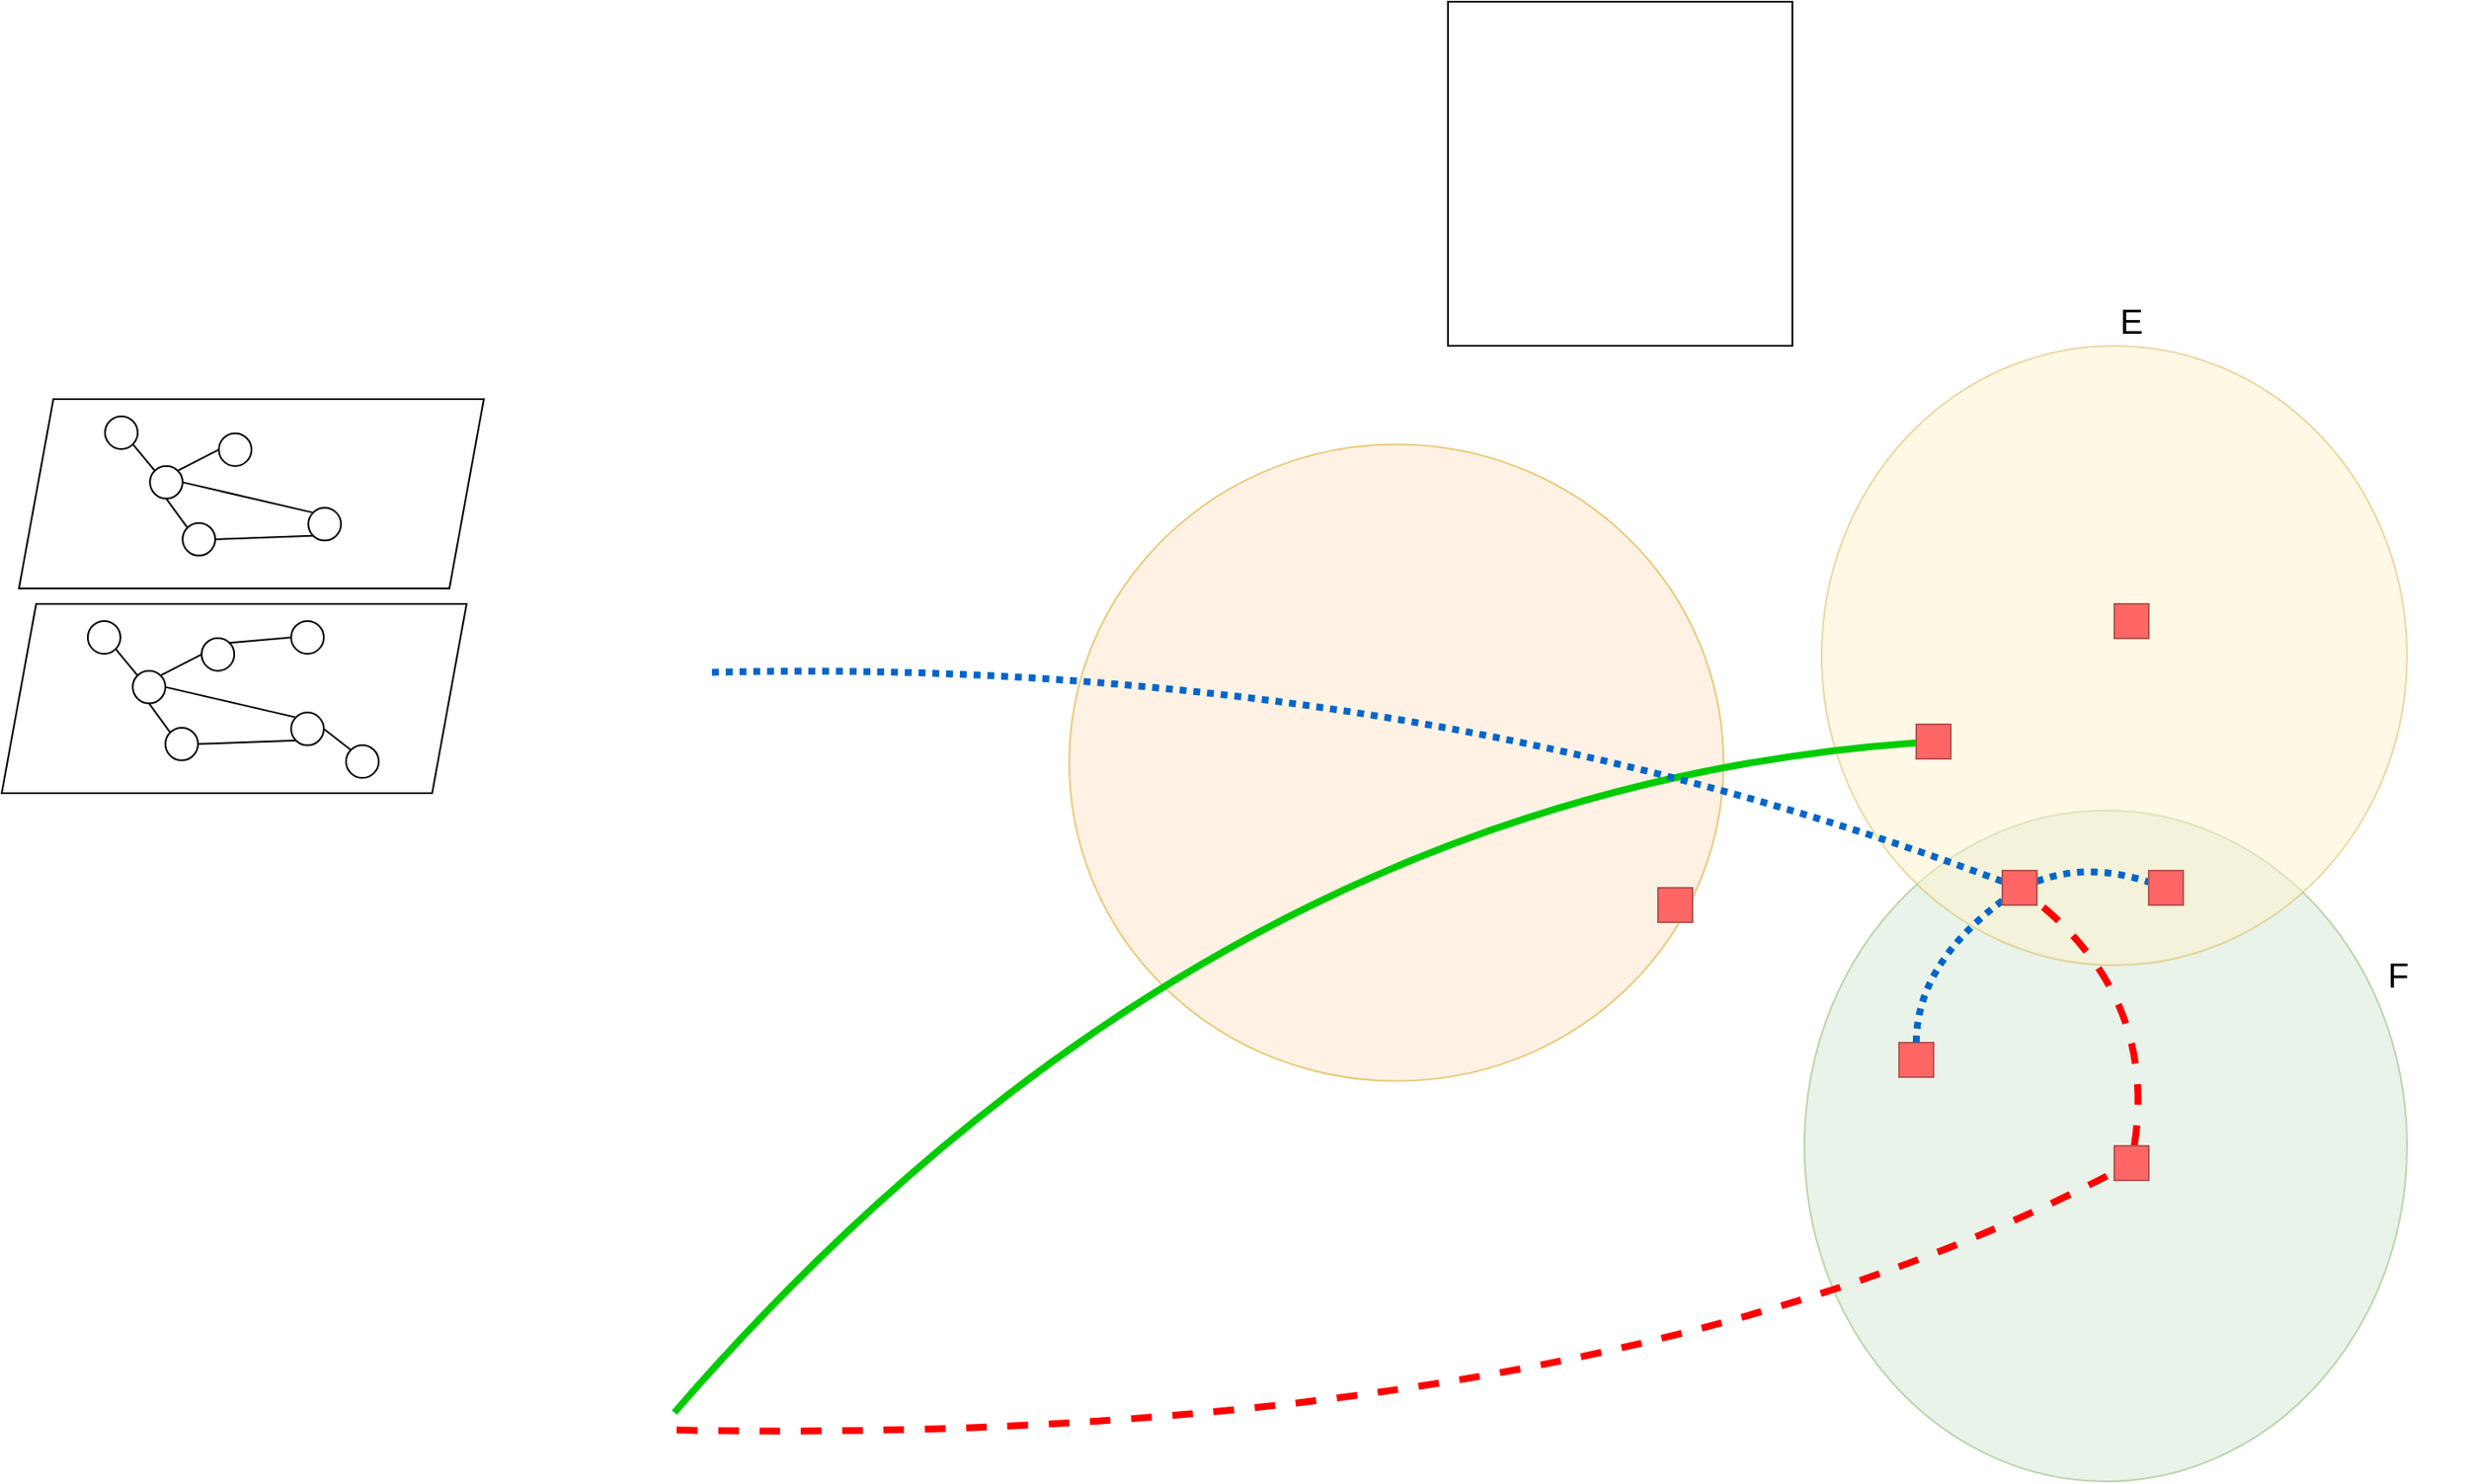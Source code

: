 <mxfile version="22.1.11" type="github">
  <diagram name="Page-1" id="5987fedf-629e-85c4-6858-42fee31821dd">
    <mxGraphModel dx="1195" dy="630" grid="1" gridSize="10" guides="1" tooltips="1" connect="1" arrows="1" fold="1" page="1" pageScale="1.5" pageWidth="1169" pageHeight="826" background="none" math="0" shadow="0">
      <root>
        <mxCell id="0" style=";html=1;" />
        <mxCell id="1" style=";html=1;" parent="0" />
        <mxCell id="2a5a01dd2e413fbf-7" value="" style="ellipse;whiteSpace=wrap;html=1;rounded=0;shadow=0;strokeWidth=1;fillColor=#d5e8d4;fontSize=24;align=right;strokeColor=#82b366;opacity=50;" parent="1" vertex="1">
          <mxGeometry x="1217" y="539" width="350" height="390" as="geometry" />
        </mxCell>
        <mxCell id="2a5a01dd2e413fbf-8" value="" style="ellipse;whiteSpace=wrap;html=1;rounded=0;shadow=0;strokeWidth=1;fillColor=#ffe6cc;fontSize=24;align=right;strokeColor=#d79b00;opacity=50;" parent="1" vertex="1">
          <mxGeometry x="790" y="326.29" width="380" height="370" as="geometry" />
        </mxCell>
        <mxCell id="2a5a01dd2e413fbf-9" value="" style="ellipse;whiteSpace=wrap;html=1;rounded=0;shadow=0;strokeWidth=1;fillColor=#fff2cc;fontSize=24;align=right;strokeColor=#d6b656;opacity=50;" parent="1" vertex="1">
          <mxGeometry x="1227" y="269" width="340" height="360" as="geometry" />
        </mxCell>
        <mxCell id="2a5a01dd2e413fbf-35" style="edgeStyle=none;curved=1;html=1;endArrow=none;endFill=0;fontSize=24;strokeWidth=4;strokeColor=#00CC00;" parent="1" target="2a5a01dd2e413fbf-25" edge="1">
          <mxGeometry relative="1" as="geometry">
            <Array as="points">
              <mxPoint x="872" y="529" />
            </Array>
            <mxPoint x="560.649" y="889" as="sourcePoint" />
          </mxGeometry>
        </mxCell>
        <mxCell id="2a5a01dd2e413fbf-36" style="edgeStyle=none;curved=1;html=1;endArrow=none;endFill=0;strokeColor=#FF0000;strokeWidth=4;fontSize=24;dashed=1;" parent="1" target="2a5a01dd2e413fbf-21" edge="1">
          <mxGeometry relative="1" as="geometry">
            <mxPoint x="1572" y="829" as="targetPoint" />
            <Array as="points">
              <mxPoint x="1092" y="909" />
            </Array>
            <mxPoint x="562" y="899.185" as="sourcePoint" />
          </mxGeometry>
        </mxCell>
        <mxCell id="2a5a01dd2e413fbf-37" style="edgeStyle=none;curved=1;html=1;endArrow=none;endFill=0;strokeColor=#FF0000;strokeWidth=4;fontSize=24;dashed=1;" parent="1" source="2a5a01dd2e413fbf-21" target="2a5a01dd2e413fbf-23" edge="1">
          <mxGeometry relative="1" as="geometry">
            <Array as="points">
              <mxPoint x="1422" y="649" />
            </Array>
          </mxGeometry>
        </mxCell>
        <mxCell id="2a5a01dd2e413fbf-21" value="" style="whiteSpace=wrap;html=1;rounded=0;shadow=0;strokeWidth=1;fillColor=#FF6666;fontSize=24;align=right;strokeColor=#b85450;" parent="1" vertex="1">
          <mxGeometry x="1397" y="734" width="20" height="20" as="geometry" />
        </mxCell>
        <mxCell id="2a5a01dd2e413fbf-22" value="" style="whiteSpace=wrap;html=1;rounded=0;shadow=0;strokeWidth=1;fillColor=#FF6666;fontSize=24;align=right;strokeColor=#b85450;" parent="1" vertex="1">
          <mxGeometry x="1272" y="674" width="20" height="20" as="geometry" />
        </mxCell>
        <mxCell id="2a5a01dd2e413fbf-40" style="edgeStyle=none;curved=1;html=1;entryX=0.5;entryY=0;endArrow=none;endFill=0;strokeColor=#0066CC;strokeWidth=4;fontSize=24;dashed=1;dashPattern=1 1;" parent="1" source="2a5a01dd2e413fbf-23" target="2a5a01dd2e413fbf-22" edge="1">
          <mxGeometry relative="1" as="geometry">
            <Array as="points">
              <mxPoint x="1282" y="629" />
            </Array>
          </mxGeometry>
        </mxCell>
        <mxCell id="2a5a01dd2e413fbf-41" style="edgeStyle=none;curved=1;html=1;endArrow=none;endFill=0;strokeColor=#0066CC;strokeWidth=4;fontSize=24;dashed=1;dashPattern=1 1;" parent="1" source="2a5a01dd2e413fbf-23" target="2a5a01dd2e413fbf-24" edge="1">
          <mxGeometry relative="1" as="geometry">
            <Array as="points">
              <mxPoint x="1382" y="569" />
            </Array>
          </mxGeometry>
        </mxCell>
        <mxCell id="2a5a01dd2e413fbf-42" style="edgeStyle=none;curved=1;html=1;endArrow=none;endFill=0;strokeColor=#0066CC;strokeWidth=4;fontSize=24;dashed=1;dashPattern=1 1;" parent="1" source="2a5a01dd2e413fbf-23" edge="1">
          <mxGeometry relative="1" as="geometry">
            <mxPoint x="582" y="458.756" as="targetPoint" />
            <Array as="points">
              <mxPoint x="982" y="449" />
            </Array>
          </mxGeometry>
        </mxCell>
        <mxCell id="2a5a01dd2e413fbf-23" value="" style="whiteSpace=wrap;html=1;rounded=0;shadow=0;strokeWidth=1;fillColor=#FF6666;fontSize=24;align=right;strokeColor=#b85450;" parent="1" vertex="1">
          <mxGeometry x="1332" y="574" width="20" height="20" as="geometry" />
        </mxCell>
        <mxCell id="2a5a01dd2e413fbf-24" value="" style="whiteSpace=wrap;html=1;rounded=0;shadow=0;strokeWidth=1;fillColor=#FF6666;fontSize=24;align=right;strokeColor=#b85450;" parent="1" vertex="1">
          <mxGeometry x="1417" y="574" width="20" height="20" as="geometry" />
        </mxCell>
        <mxCell id="2a5a01dd2e413fbf-25" value="" style="whiteSpace=wrap;html=1;rounded=0;shadow=0;strokeWidth=1;fillColor=#FF6666;fontSize=24;align=right;strokeColor=#b85450;" parent="1" vertex="1">
          <mxGeometry x="1282" y="489" width="20" height="20" as="geometry" />
        </mxCell>
        <mxCell id="2a5a01dd2e413fbf-26" value="" style="whiteSpace=wrap;html=1;rounded=0;shadow=0;strokeWidth=1;fillColor=#FF6666;fontSize=24;align=right;strokeColor=#b85450;" parent="1" vertex="1">
          <mxGeometry x="1397" y="419" width="20" height="20" as="geometry" />
        </mxCell>
        <mxCell id="2a5a01dd2e413fbf-27" value="" style="whiteSpace=wrap;html=1;rounded=0;shadow=0;strokeWidth=1;fillColor=#FF6666;fontSize=24;align=right;strokeColor=#b85450;" parent="1" vertex="1">
          <mxGeometry x="1132" y="584" width="20" height="20" as="geometry" />
        </mxCell>
        <mxCell id="2a5a01dd2e413fbf-55" value="E" style="text;html=1;strokeColor=none;fillColor=none;align=center;verticalAlign=middle;whiteSpace=wrap;rounded=0;shadow=0;fontSize=20;" parent="1" vertex="1">
          <mxGeometry x="1367" y="239" width="80" height="30" as="geometry" />
        </mxCell>
        <mxCell id="2a5a01dd2e413fbf-56" value="F" style="text;html=1;strokeColor=none;fillColor=none;align=center;verticalAlign=middle;whiteSpace=wrap;rounded=0;shadow=0;fontSize=20;" parent="1" vertex="1">
          <mxGeometry x="1522" y="619" width="80" height="30" as="geometry" />
        </mxCell>
        <mxCell id="hikyYLfG7WnPkKnz8-AR-1" value="" style="whiteSpace=wrap;html=1;aspect=fixed;shadow=0;" vertex="1" parent="1">
          <mxGeometry x="1010" y="69" width="200" height="200" as="geometry" />
        </mxCell>
        <mxCell id="hikyYLfG7WnPkKnz8-AR-22" value="" style="shape=parallelogram;perimeter=parallelogramPerimeter;whiteSpace=wrap;html=1;fixedSize=1;rotation=0;direction=west;flipH=0;" vertex="1" parent="1">
          <mxGeometry x="170" y="419" width="270" height="110" as="geometry" />
        </mxCell>
        <mxCell id="hikyYLfG7WnPkKnz8-AR-2" value="" style="ellipse;whiteSpace=wrap;html=1;aspect=fixed;shadow=0;rotation=-90;" vertex="1" parent="1">
          <mxGeometry x="246.095" y="457.825" width="18.957" height="18.957" as="geometry" />
        </mxCell>
        <mxCell id="hikyYLfG7WnPkKnz8-AR-3" value="" style="endArrow=none;html=1;rounded=0;exitX=1;exitY=0;exitDx=0;exitDy=0;entryX=0;entryY=0.5;entryDx=0;entryDy=0;shadow=0;" edge="1" parent="1" source="hikyYLfG7WnPkKnz8-AR-7" target="hikyYLfG7WnPkKnz8-AR-2">
          <mxGeometry width="50" height="50" relative="1" as="geometry">
            <mxPoint x="316.095" y="643.865" as="sourcePoint" />
            <mxPoint x="256.095" y="477.865" as="targetPoint" />
          </mxGeometry>
        </mxCell>
        <mxCell id="hikyYLfG7WnPkKnz8-AR-4" value="" style="ellipse;whiteSpace=wrap;html=1;aspect=fixed;shadow=0;rotation=-90;" vertex="1" parent="1">
          <mxGeometry x="286.095" y="438.865" width="18.957" height="18.957" as="geometry" />
        </mxCell>
        <mxCell id="hikyYLfG7WnPkKnz8-AR-6" value="" style="ellipse;whiteSpace=wrap;html=1;aspect=fixed;shadow=0;rotation=-90;" vertex="1" parent="1">
          <mxGeometry x="338.095" y="482.155" width="18.957" height="18.957" as="geometry" />
        </mxCell>
        <mxCell id="hikyYLfG7WnPkKnz8-AR-7" value="" style="ellipse;whiteSpace=wrap;html=1;aspect=fixed;shadow=0;rotation=-90;" vertex="1" parent="1">
          <mxGeometry x="265.055" y="490.945" width="18.957" height="18.957" as="geometry" />
        </mxCell>
        <mxCell id="hikyYLfG7WnPkKnz8-AR-10" value="" style="ellipse;whiteSpace=wrap;html=1;aspect=fixed;shadow=0;rotation=-90;" vertex="1" parent="1">
          <mxGeometry x="338.095" y="429.005" width="18.957" height="18.957" as="geometry" />
        </mxCell>
        <mxCell id="hikyYLfG7WnPkKnz8-AR-14" value="" style="endArrow=none;html=1;rounded=0;exitX=0;exitY=0;exitDx=0;exitDy=0;entryX=0.5;entryY=1;entryDx=0;entryDy=0;shadow=0;" edge="1" parent="1" source="hikyYLfG7WnPkKnz8-AR-6" target="hikyYLfG7WnPkKnz8-AR-7">
          <mxGeometry width="50" height="50" relative="1" as="geometry">
            <mxPoint x="336.095" y="581.865" as="sourcePoint" />
            <mxPoint x="286.095" y="519.865" as="targetPoint" />
          </mxGeometry>
        </mxCell>
        <mxCell id="hikyYLfG7WnPkKnz8-AR-15" value="" style="endArrow=none;html=1;rounded=0;entryX=0.5;entryY=1;entryDx=0;entryDy=0;exitX=1;exitY=0;exitDx=0;exitDy=0;shadow=0;" edge="1" parent="1" source="hikyYLfG7WnPkKnz8-AR-6" target="hikyYLfG7WnPkKnz8-AR-2">
          <mxGeometry width="50" height="50" relative="1" as="geometry">
            <mxPoint x="306.095" y="425.865" as="sourcePoint" />
            <mxPoint x="256.095" y="373.865" as="targetPoint" />
          </mxGeometry>
        </mxCell>
        <mxCell id="hikyYLfG7WnPkKnz8-AR-16" value="" style="endArrow=none;html=1;rounded=0;entryX=1;entryY=1;entryDx=0;entryDy=0;shadow=0;exitX=0.5;exitY=0;exitDx=0;exitDy=0;" edge="1" parent="1" source="hikyYLfG7WnPkKnz8-AR-4" target="hikyYLfG7WnPkKnz8-AR-2">
          <mxGeometry width="50" height="50" relative="1" as="geometry">
            <mxPoint x="290" y="450" as="sourcePoint" />
            <mxPoint x="276.095" y="454.865" as="targetPoint" />
          </mxGeometry>
        </mxCell>
        <mxCell id="hikyYLfG7WnPkKnz8-AR-17" value="" style="endArrow=none;html=1;rounded=0;exitX=0.5;exitY=0;exitDx=0;exitDy=0;shadow=0;entryX=1;entryY=1;entryDx=0;entryDy=0;" edge="1" parent="1" source="hikyYLfG7WnPkKnz8-AR-10" target="hikyYLfG7WnPkKnz8-AR-4">
          <mxGeometry width="50" height="50" relative="1" as="geometry">
            <mxPoint x="369.095" y="350.865" as="sourcePoint" />
            <mxPoint x="310" y="449" as="targetPoint" />
          </mxGeometry>
        </mxCell>
        <mxCell id="hikyYLfG7WnPkKnz8-AR-23" value="" style="ellipse;whiteSpace=wrap;html=1;aspect=fixed;shadow=0;rotation=-90;" vertex="1" parent="1">
          <mxGeometry x="370.005" y="501.115" width="18.957" height="18.957" as="geometry" />
        </mxCell>
        <mxCell id="hikyYLfG7WnPkKnz8-AR-25" value="" style="endArrow=none;html=1;rounded=0;entryX=0.5;entryY=1;entryDx=0;entryDy=0;exitX=1;exitY=0;exitDx=0;exitDy=0;" edge="1" parent="1" source="hikyYLfG7WnPkKnz8-AR-23" target="hikyYLfG7WnPkKnz8-AR-6">
          <mxGeometry width="50" height="50" relative="1" as="geometry">
            <mxPoint x="396.095" y="547.865" as="sourcePoint" />
            <mxPoint x="356.095" y="547.865" as="targetPoint" />
          </mxGeometry>
        </mxCell>
        <mxCell id="hikyYLfG7WnPkKnz8-AR-31" style="edgeStyle=orthogonalEdgeStyle;rounded=0;orthogonalLoop=1;jettySize=auto;html=1;exitX=0.5;exitY=0;exitDx=0;exitDy=0;" edge="1" parent="1" source="hikyYLfG7WnPkKnz8-AR-22" target="hikyYLfG7WnPkKnz8-AR-22">
          <mxGeometry relative="1" as="geometry" />
        </mxCell>
        <mxCell id="hikyYLfG7WnPkKnz8-AR-32" value="" style="ellipse;whiteSpace=wrap;html=1;aspect=fixed;shadow=0;rotation=-90;" vertex="1" parent="1">
          <mxGeometry x="219.995" y="429.005" width="18.957" height="18.957" as="geometry" />
        </mxCell>
        <mxCell id="hikyYLfG7WnPkKnz8-AR-33" value="" style="endArrow=none;html=1;rounded=0;exitX=0;exitY=1;exitDx=0;exitDy=0;shadow=0;entryX=1;entryY=0;entryDx=0;entryDy=0;" edge="1" parent="1" source="hikyYLfG7WnPkKnz8-AR-32" target="hikyYLfG7WnPkKnz8-AR-2">
          <mxGeometry width="50" height="50" relative="1" as="geometry">
            <mxPoint x="348" y="448" as="sourcePoint" />
            <mxPoint x="312" y="452" as="targetPoint" />
          </mxGeometry>
        </mxCell>
        <mxCell id="hikyYLfG7WnPkKnz8-AR-34" value="" style="shape=parallelogram;perimeter=parallelogramPerimeter;whiteSpace=wrap;html=1;fixedSize=1;rotation=0;direction=west;flipH=0;" vertex="1" parent="1">
          <mxGeometry x="180" y="300" width="270" height="110" as="geometry" />
        </mxCell>
        <mxCell id="hikyYLfG7WnPkKnz8-AR-35" value="" style="ellipse;whiteSpace=wrap;html=1;aspect=fixed;shadow=0;rotation=-90;" vertex="1" parent="1">
          <mxGeometry x="256.095" y="338.825" width="18.957" height="18.957" as="geometry" />
        </mxCell>
        <mxCell id="hikyYLfG7WnPkKnz8-AR-36" value="" style="endArrow=none;html=1;rounded=0;exitX=1;exitY=0;exitDx=0;exitDy=0;entryX=0;entryY=0.5;entryDx=0;entryDy=0;shadow=0;" edge="1" parent="1" source="hikyYLfG7WnPkKnz8-AR-39" target="hikyYLfG7WnPkKnz8-AR-35">
          <mxGeometry width="50" height="50" relative="1" as="geometry">
            <mxPoint x="326.095" y="524.865" as="sourcePoint" />
            <mxPoint x="266.095" y="358.865" as="targetPoint" />
          </mxGeometry>
        </mxCell>
        <mxCell id="hikyYLfG7WnPkKnz8-AR-37" value="" style="ellipse;whiteSpace=wrap;html=1;aspect=fixed;shadow=0;rotation=-90;" vertex="1" parent="1">
          <mxGeometry x="296.095" y="319.865" width="18.957" height="18.957" as="geometry" />
        </mxCell>
        <mxCell id="hikyYLfG7WnPkKnz8-AR-38" value="" style="ellipse;whiteSpace=wrap;html=1;aspect=fixed;shadow=0;rotation=-90;" vertex="1" parent="1">
          <mxGeometry x="348.095" y="363.155" width="18.957" height="18.957" as="geometry" />
        </mxCell>
        <mxCell id="hikyYLfG7WnPkKnz8-AR-39" value="" style="ellipse;whiteSpace=wrap;html=1;aspect=fixed;shadow=0;rotation=-90;" vertex="1" parent="1">
          <mxGeometry x="275.055" y="371.945" width="18.957" height="18.957" as="geometry" />
        </mxCell>
        <mxCell id="hikyYLfG7WnPkKnz8-AR-41" value="" style="endArrow=none;html=1;rounded=0;exitX=0;exitY=0;exitDx=0;exitDy=0;entryX=0.5;entryY=1;entryDx=0;entryDy=0;shadow=0;" edge="1" parent="1" source="hikyYLfG7WnPkKnz8-AR-38" target="hikyYLfG7WnPkKnz8-AR-39">
          <mxGeometry width="50" height="50" relative="1" as="geometry">
            <mxPoint x="346.095" y="462.865" as="sourcePoint" />
            <mxPoint x="296.095" y="400.865" as="targetPoint" />
          </mxGeometry>
        </mxCell>
        <mxCell id="hikyYLfG7WnPkKnz8-AR-42" value="" style="endArrow=none;html=1;rounded=0;entryX=0.5;entryY=1;entryDx=0;entryDy=0;exitX=1;exitY=0;exitDx=0;exitDy=0;shadow=0;" edge="1" parent="1" source="hikyYLfG7WnPkKnz8-AR-38" target="hikyYLfG7WnPkKnz8-AR-35">
          <mxGeometry width="50" height="50" relative="1" as="geometry">
            <mxPoint x="316.095" y="306.865" as="sourcePoint" />
            <mxPoint x="266.095" y="254.865" as="targetPoint" />
          </mxGeometry>
        </mxCell>
        <mxCell id="hikyYLfG7WnPkKnz8-AR-43" value="" style="endArrow=none;html=1;rounded=0;entryX=1;entryY=1;entryDx=0;entryDy=0;exitX=0.5;exitY=0;exitDx=0;exitDy=0;shadow=0;" edge="1" parent="1" source="hikyYLfG7WnPkKnz8-AR-37" target="hikyYLfG7WnPkKnz8-AR-35">
          <mxGeometry width="50" height="50" relative="1" as="geometry">
            <mxPoint x="329.095" y="370.865" as="sourcePoint" />
            <mxPoint x="286.095" y="335.865" as="targetPoint" />
          </mxGeometry>
        </mxCell>
        <mxCell id="hikyYLfG7WnPkKnz8-AR-47" style="edgeStyle=orthogonalEdgeStyle;rounded=0;orthogonalLoop=1;jettySize=auto;html=1;exitX=0.5;exitY=0;exitDx=0;exitDy=0;" edge="1" parent="1" source="hikyYLfG7WnPkKnz8-AR-34" target="hikyYLfG7WnPkKnz8-AR-34">
          <mxGeometry relative="1" as="geometry" />
        </mxCell>
        <mxCell id="hikyYLfG7WnPkKnz8-AR-48" value="" style="ellipse;whiteSpace=wrap;html=1;aspect=fixed;shadow=0;rotation=-90;" vertex="1" parent="1">
          <mxGeometry x="229.995" y="310.005" width="18.957" height="18.957" as="geometry" />
        </mxCell>
        <mxCell id="hikyYLfG7WnPkKnz8-AR-49" value="" style="endArrow=none;html=1;rounded=0;exitX=0;exitY=1;exitDx=0;exitDy=0;shadow=0;entryX=1;entryY=0;entryDx=0;entryDy=0;" edge="1" parent="1" source="hikyYLfG7WnPkKnz8-AR-48" target="hikyYLfG7WnPkKnz8-AR-35">
          <mxGeometry width="50" height="50" relative="1" as="geometry">
            <mxPoint x="358" y="329" as="sourcePoint" />
            <mxPoint x="322" y="333" as="targetPoint" />
          </mxGeometry>
        </mxCell>
      </root>
    </mxGraphModel>
  </diagram>
</mxfile>

